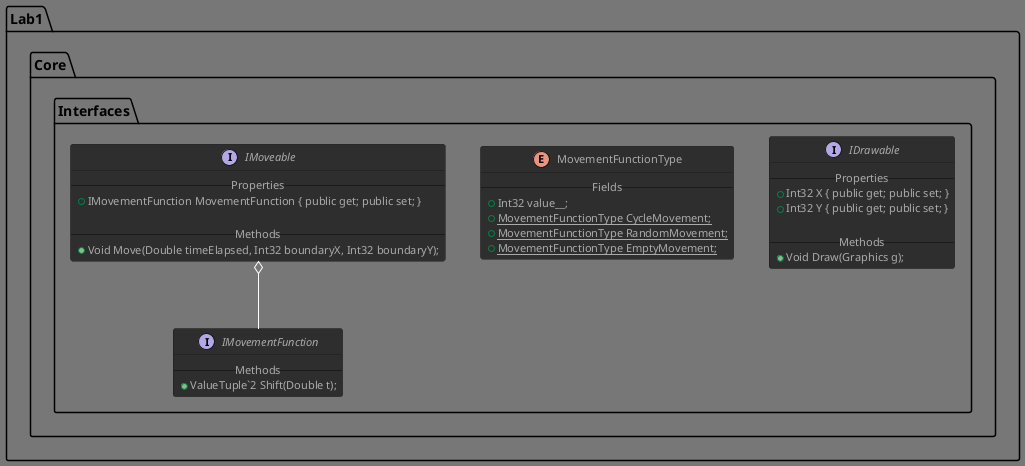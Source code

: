 @startuml Interfaces

!theme reddress-darkblue

'CLASSES

interface Lab1.Core.Interfaces.IDrawable
{
    -- Properties --
    + Int32 X { public get; public set; }
    + Int32 Y { public get; public set; }

    -- Methods --
    + Void Draw(Graphics g);
}

enum Lab1.Core.Interfaces.MovementFunctionType
{
    -- Fields --
    + Int32 value__;
    + {static} MovementFunctionType CycleMovement;
    + {static} MovementFunctionType RandomMovement;
    + {static} MovementFunctionType EmptyMovement;
}

interface Lab1.Core.Interfaces.IMovementFunction
{
    -- Methods --
    + ValueTuple`2 Shift(Double t);
}

interface Lab1.Core.Interfaces.IMoveable
{
    -- Properties --
    + IMovementFunction MovementFunction { public get; public set; }

    -- Methods --
    + Void Move(Double timeElapsed, Int32 boundaryX, Int32 boundaryY);
}

'CLASSES DEPENDECIES

IMoveable o-- IMovementFunction

@enduml